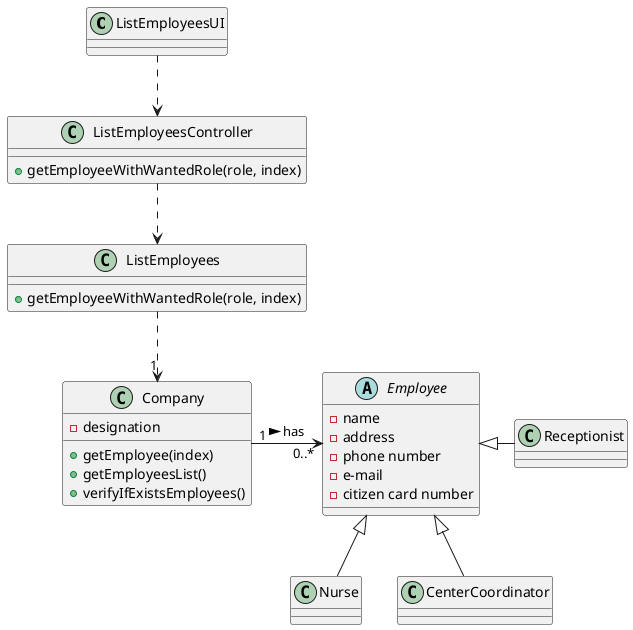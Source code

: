 @startuml
'https://plantuml.com/class-diagram


class ListEmployeesUI{}

class ListEmployeesController{
+getEmployeeWithWantedRole(role, index)
}

class ListEmployees{
+getEmployeeWithWantedRole(role, index)
}

class Company{
-designation
+getEmployee(index)
+getEmployeesList()
+verifyIfExistsEmployees()
}

abstract class Employee {
-name
-address
-phone number
-e-mail
-citizen card number
}

class Nurse
class Receptionist
class CenterCoordinator
ListEmployeesUI .-> ListEmployeesController
ListEmployeesController .->ListEmployees
ListEmployees .-> "1" Company
Company "1" -> "0..*" Employee : has >
Employee <|-- Nurse
Employee <|- Receptionist
Employee <|-- CenterCoordinator

@enduml